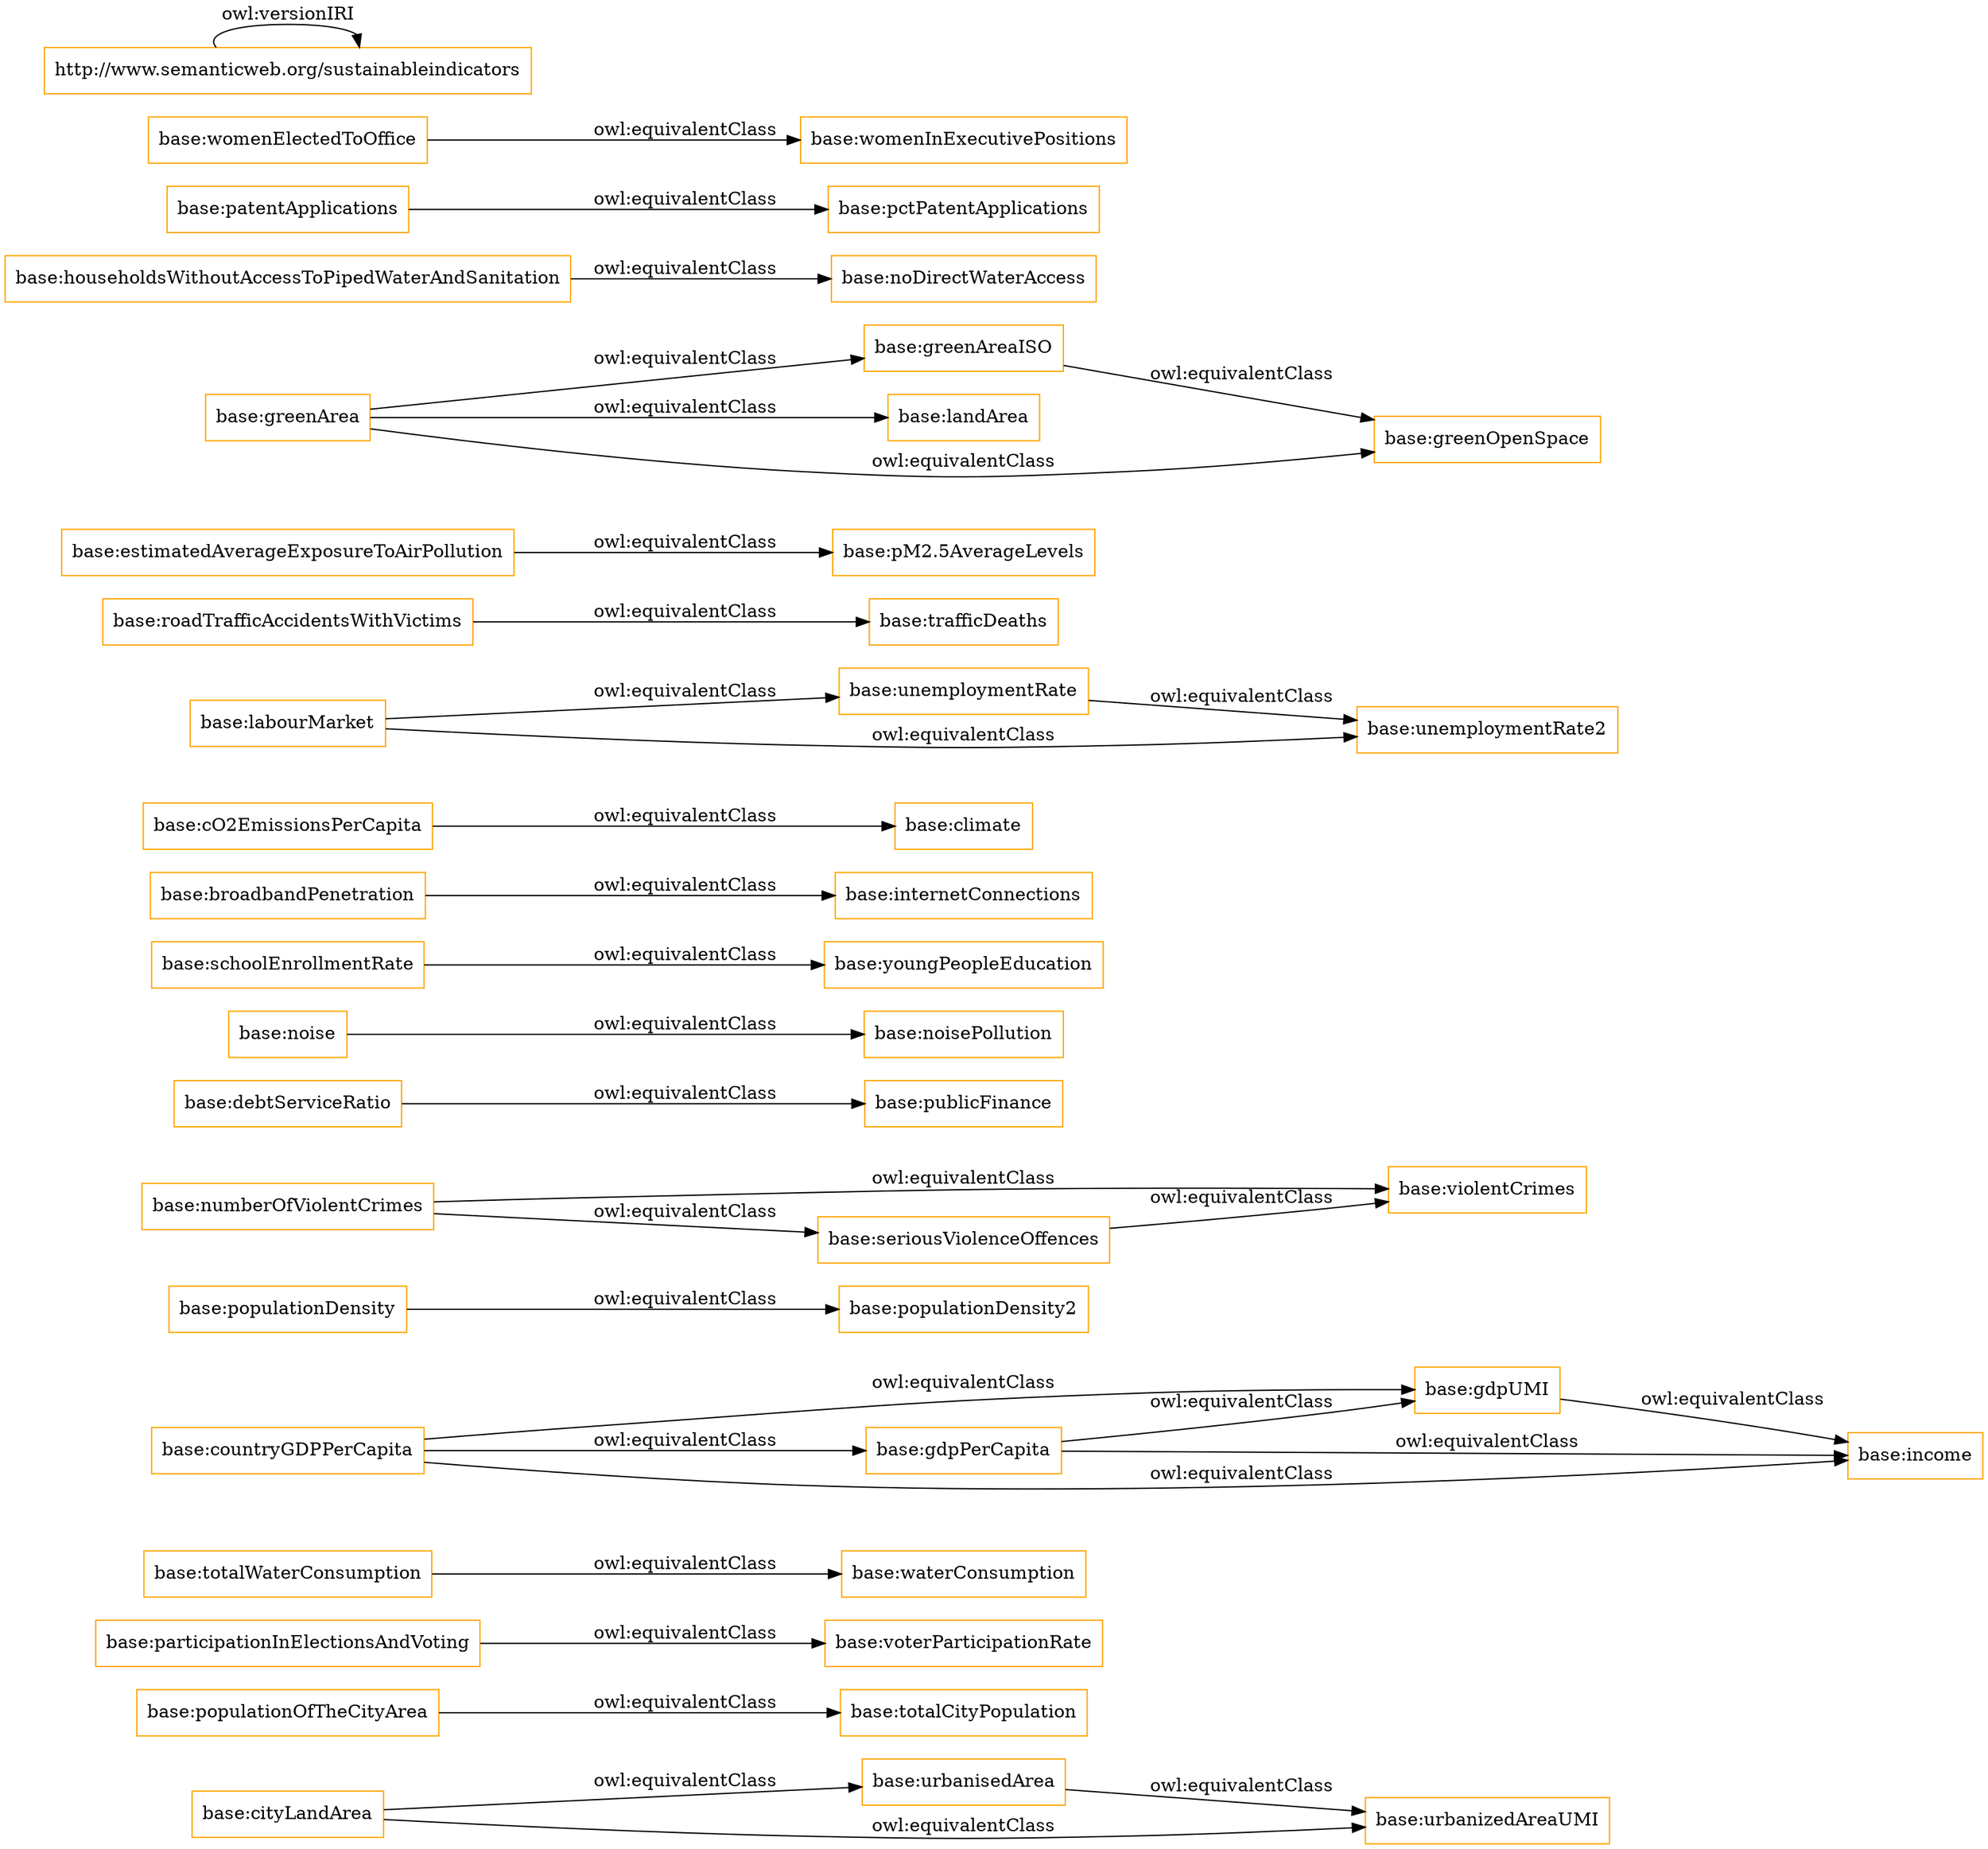 digraph ar2dtool_diagram { 
rankdir=LR;
size="1501"
node [shape = rectangle, color="orange"]; "base:urbanisedArea" "base:totalCityPopulation" "base:voterParticipationRate" "base:totalWaterConsumption" "base:countryGDPPerCapita" "base:populationDensity2" "base:numberOfViolentCrimes" "base:publicFinance" "base:noisePollution" "base:schoolEnrollmentRate" "base:noise" "base:internetConnections" "base:climate" "base:waterConsumption" "base:unemploymentRate" "base:roadTrafficAccidentsWithVictims" "base:trafficDeaths" "base:violentCrimes" "base:gdpUMI" "base:youngPeopleEducation" "base:pM2.5AverageLevels" "base:cityLandArea" "base:greenAreaISO" "base:householdsWithoutAccessToPipedWaterAndSanitation" "base:greenArea" "base:debtServiceRatio" "base:seriousViolenceOffences" "base:noDirectWaterAccess" "base:patentApplications" "base:estimatedAverageExposureToAirPollution" "base:cO2EmissionsPerCapita" "base:landArea" "base:gdpPerCapita" "base:populationOfTheCityArea" "base:broadbandPenetration" "base:womenElectedToOffice" "base:womenInExecutivePositions" "base:unemploymentRate2" "base:income" "base:pctPatentApplications" "base:urbanizedAreaUMI" "base:labourMarket" "base:populationDensity" "base:greenOpenSpace" "base:participationInElectionsAndVoting" ; /*classes style*/
	"base:estimatedAverageExposureToAirPollution" -> "base:pM2.5AverageLevels" [ label = "owl:equivalentClass" ];
	"base:womenElectedToOffice" -> "base:womenInExecutivePositions" [ label = "owl:equivalentClass" ];
	"base:cityLandArea" -> "base:urbanizedAreaUMI" [ label = "owl:equivalentClass" ];
	"base:cityLandArea" -> "base:urbanisedArea" [ label = "owl:equivalentClass" ];
	"base:populationOfTheCityArea" -> "base:totalCityPopulation" [ label = "owl:equivalentClass" ];
	"base:gdpUMI" -> "base:income" [ label = "owl:equivalentClass" ];
	"base:participationInElectionsAndVoting" -> "base:voterParticipationRate" [ label = "owl:equivalentClass" ];
	"base:patentApplications" -> "base:pctPatentApplications" [ label = "owl:equivalentClass" ];
	"base:seriousViolenceOffences" -> "base:violentCrimes" [ label = "owl:equivalentClass" ];
	"base:schoolEnrollmentRate" -> "base:youngPeopleEducation" [ label = "owl:equivalentClass" ];
	"base:householdsWithoutAccessToPipedWaterAndSanitation" -> "base:noDirectWaterAccess" [ label = "owl:equivalentClass" ];
	"base:broadbandPenetration" -> "base:internetConnections" [ label = "owl:equivalentClass" ];
	"base:labourMarket" -> "base:unemploymentRate2" [ label = "owl:equivalentClass" ];
	"base:labourMarket" -> "base:unemploymentRate" [ label = "owl:equivalentClass" ];
	"base:greenArea" -> "base:landArea" [ label = "owl:equivalentClass" ];
	"base:greenArea" -> "base:greenOpenSpace" [ label = "owl:equivalentClass" ];
	"base:greenArea" -> "base:greenAreaISO" [ label = "owl:equivalentClass" ];
	"base:countryGDPPerCapita" -> "base:income" [ label = "owl:equivalentClass" ];
	"base:countryGDPPerCapita" -> "base:gdpUMI" [ label = "owl:equivalentClass" ];
	"base:countryGDPPerCapita" -> "base:gdpPerCapita" [ label = "owl:equivalentClass" ];
	"base:totalWaterConsumption" -> "base:waterConsumption" [ label = "owl:equivalentClass" ];
	"base:urbanisedArea" -> "base:urbanizedAreaUMI" [ label = "owl:equivalentClass" ];
	"base:debtServiceRatio" -> "base:publicFinance" [ label = "owl:equivalentClass" ];
	"base:roadTrafficAccidentsWithVictims" -> "base:trafficDeaths" [ label = "owl:equivalentClass" ];
	"base:unemploymentRate" -> "base:unemploymentRate2" [ label = "owl:equivalentClass" ];
	"base:noise" -> "base:noisePollution" [ label = "owl:equivalentClass" ];
	"base:numberOfViolentCrimes" -> "base:violentCrimes" [ label = "owl:equivalentClass" ];
	"base:numberOfViolentCrimes" -> "base:seriousViolenceOffences" [ label = "owl:equivalentClass" ];
	"http://www.semanticweb.org/sustainableindicators" -> "http://www.semanticweb.org/sustainableindicators" [ label = "owl:versionIRI" ];
	"base:populationDensity" -> "base:populationDensity2" [ label = "owl:equivalentClass" ];
	"base:greenAreaISO" -> "base:greenOpenSpace" [ label = "owl:equivalentClass" ];
	"base:cO2EmissionsPerCapita" -> "base:climate" [ label = "owl:equivalentClass" ];
	"base:gdpPerCapita" -> "base:income" [ label = "owl:equivalentClass" ];
	"base:gdpPerCapita" -> "base:gdpUMI" [ label = "owl:equivalentClass" ];

}
